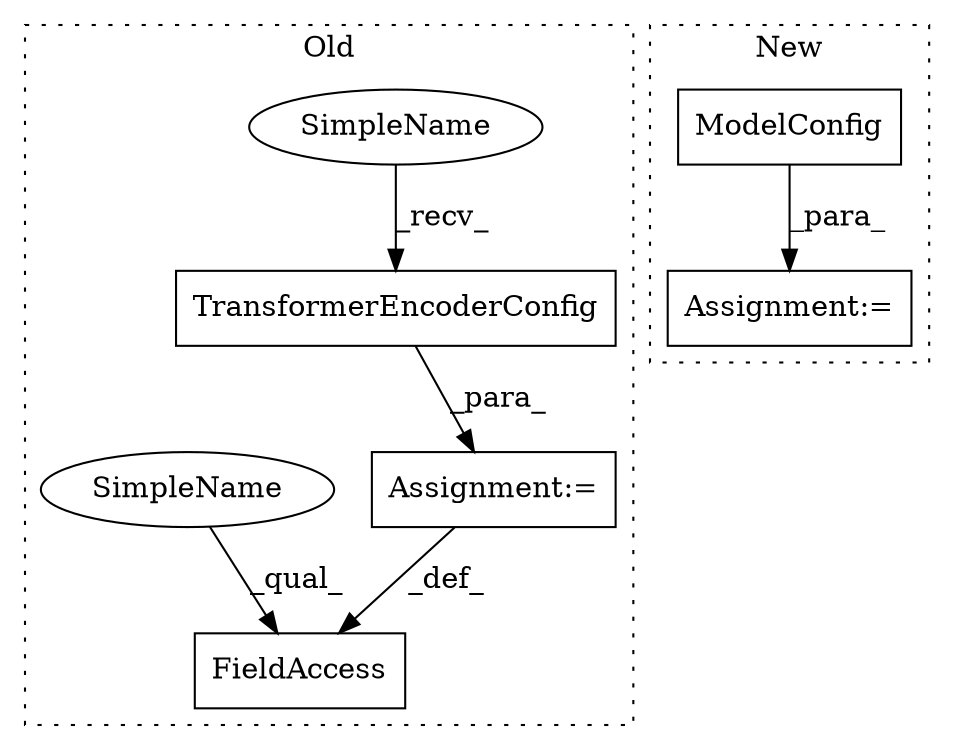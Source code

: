 digraph G {
subgraph cluster0 {
1 [label="TransformerEncoderConfig" a="32" s="589" l="26" shape="box"];
3 [label="FieldAccess" a="22" s="546" l="33" shape="box"];
5 [label="Assignment:=" a="7" s="579" l="1" shape="box"];
6 [label="SimpleName" a="42" s="580" l="8" shape="ellipse"];
7 [label="SimpleName" a="42" s="546" l="8" shape="ellipse"];
label = "Old";
style="dotted";
}
subgraph cluster1 {
2 [label="ModelConfig" a="32" s="798" l="13" shape="box"];
4 [label="Assignment:=" a="7" s="797" l="1" shape="box"];
label = "New";
style="dotted";
}
1 -> 5 [label="_para_"];
2 -> 4 [label="_para_"];
5 -> 3 [label="_def_"];
6 -> 1 [label="_recv_"];
7 -> 3 [label="_qual_"];
}